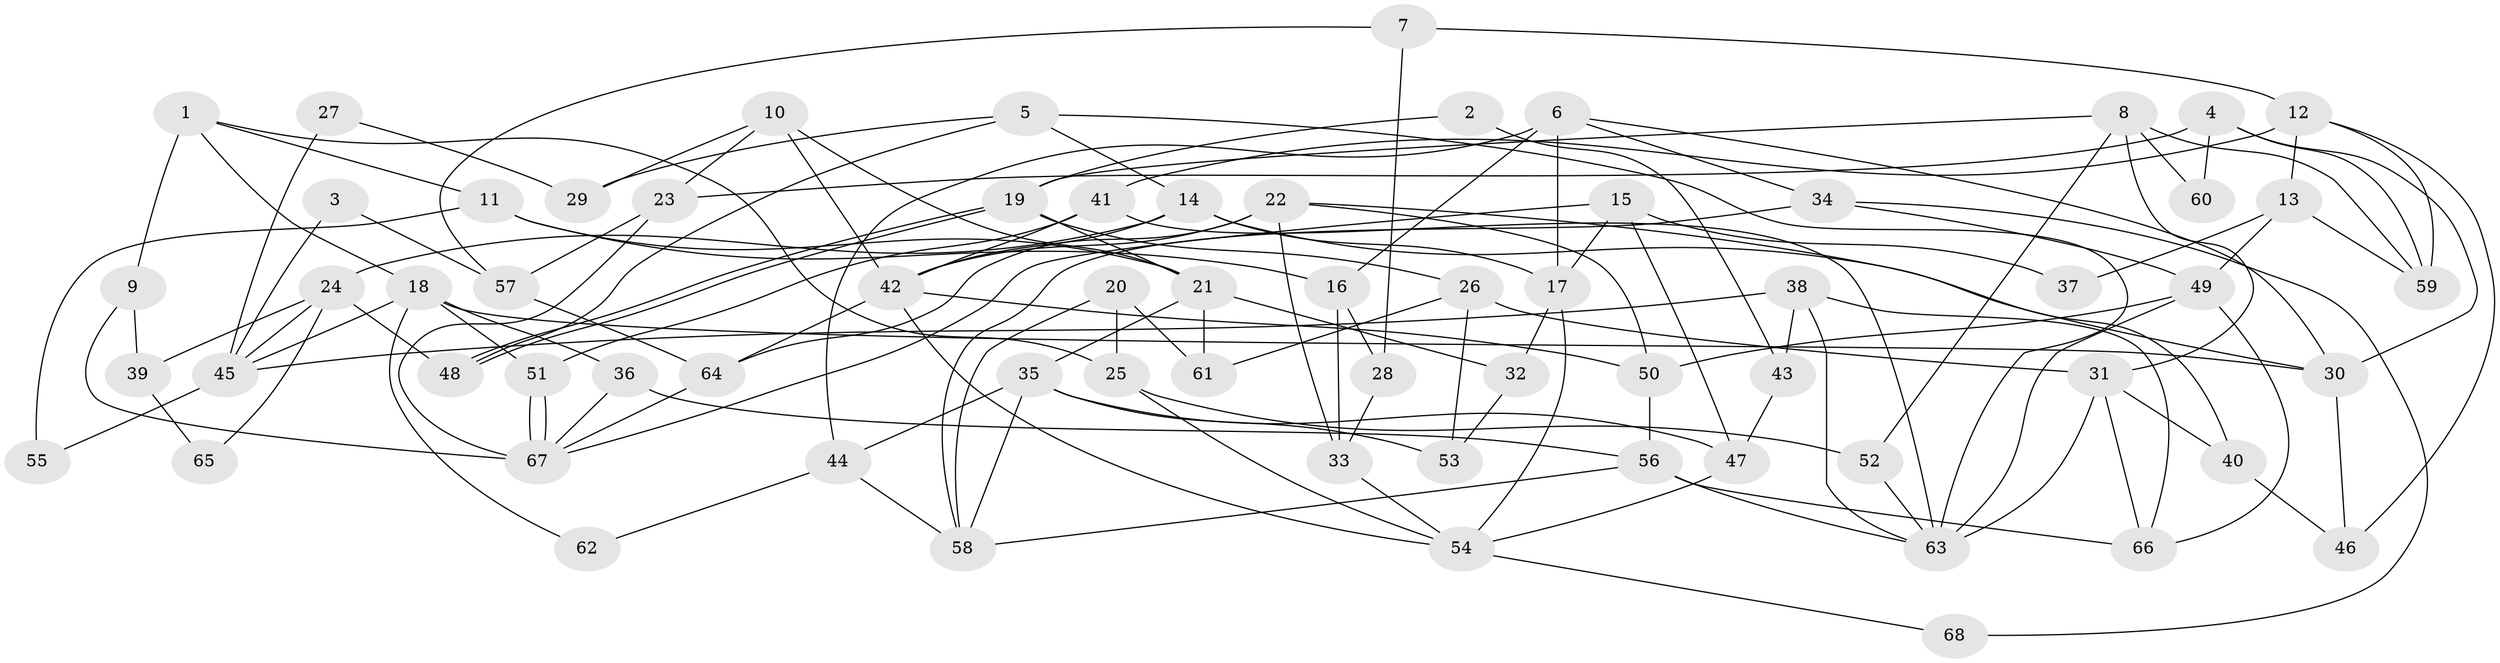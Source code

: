 // coarse degree distribution, {4: 0.2553191489361702, 6: 0.0851063829787234, 7: 0.10638297872340426, 5: 0.14893617021276595, 2: 0.1702127659574468, 3: 0.2127659574468085, 10: 0.02127659574468085}
// Generated by graph-tools (version 1.1) at 2025/55/03/04/25 21:55:19]
// undirected, 68 vertices, 136 edges
graph export_dot {
graph [start="1"]
  node [color=gray90,style=filled];
  1;
  2;
  3;
  4;
  5;
  6;
  7;
  8;
  9;
  10;
  11;
  12;
  13;
  14;
  15;
  16;
  17;
  18;
  19;
  20;
  21;
  22;
  23;
  24;
  25;
  26;
  27;
  28;
  29;
  30;
  31;
  32;
  33;
  34;
  35;
  36;
  37;
  38;
  39;
  40;
  41;
  42;
  43;
  44;
  45;
  46;
  47;
  48;
  49;
  50;
  51;
  52;
  53;
  54;
  55;
  56;
  57;
  58;
  59;
  60;
  61;
  62;
  63;
  64;
  65;
  66;
  67;
  68;
  1 -- 18;
  1 -- 11;
  1 -- 9;
  1 -- 25;
  2 -- 19;
  2 -- 43;
  3 -- 45;
  3 -- 57;
  4 -- 30;
  4 -- 59;
  4 -- 23;
  4 -- 60;
  5 -- 63;
  5 -- 14;
  5 -- 29;
  5 -- 48;
  6 -- 44;
  6 -- 30;
  6 -- 16;
  6 -- 17;
  6 -- 34;
  7 -- 12;
  7 -- 57;
  7 -- 28;
  8 -- 31;
  8 -- 52;
  8 -- 19;
  8 -- 59;
  8 -- 60;
  9 -- 67;
  9 -- 39;
  10 -- 23;
  10 -- 21;
  10 -- 29;
  10 -- 42;
  11 -- 21;
  11 -- 16;
  11 -- 55;
  12 -- 41;
  12 -- 13;
  12 -- 46;
  12 -- 59;
  13 -- 49;
  13 -- 59;
  13 -- 37;
  14 -- 24;
  14 -- 42;
  14 -- 17;
  14 -- 30;
  15 -- 67;
  15 -- 17;
  15 -- 37;
  15 -- 47;
  16 -- 33;
  16 -- 28;
  17 -- 32;
  17 -- 54;
  18 -- 30;
  18 -- 36;
  18 -- 45;
  18 -- 51;
  18 -- 62;
  19 -- 48;
  19 -- 48;
  19 -- 21;
  19 -- 26;
  20 -- 58;
  20 -- 25;
  20 -- 61;
  21 -- 61;
  21 -- 32;
  21 -- 35;
  22 -- 42;
  22 -- 33;
  22 -- 40;
  22 -- 50;
  22 -- 64;
  23 -- 67;
  23 -- 57;
  24 -- 48;
  24 -- 45;
  24 -- 39;
  24 -- 65;
  25 -- 54;
  25 -- 52;
  26 -- 53;
  26 -- 31;
  26 -- 61;
  27 -- 45;
  27 -- 29;
  28 -- 33;
  30 -- 46;
  31 -- 63;
  31 -- 40;
  31 -- 66;
  32 -- 53;
  33 -- 54;
  34 -- 58;
  34 -- 49;
  34 -- 68;
  35 -- 47;
  35 -- 44;
  35 -- 53;
  35 -- 58;
  36 -- 67;
  36 -- 56;
  38 -- 66;
  38 -- 63;
  38 -- 43;
  38 -- 45;
  39 -- 65;
  40 -- 46;
  41 -- 42;
  41 -- 51;
  41 -- 63;
  42 -- 50;
  42 -- 54;
  42 -- 64;
  43 -- 47;
  44 -- 58;
  44 -- 62;
  45 -- 55;
  47 -- 54;
  49 -- 50;
  49 -- 63;
  49 -- 66;
  50 -- 56;
  51 -- 67;
  51 -- 67;
  52 -- 63;
  54 -- 68;
  56 -- 66;
  56 -- 63;
  56 -- 58;
  57 -- 64;
  64 -- 67;
}
